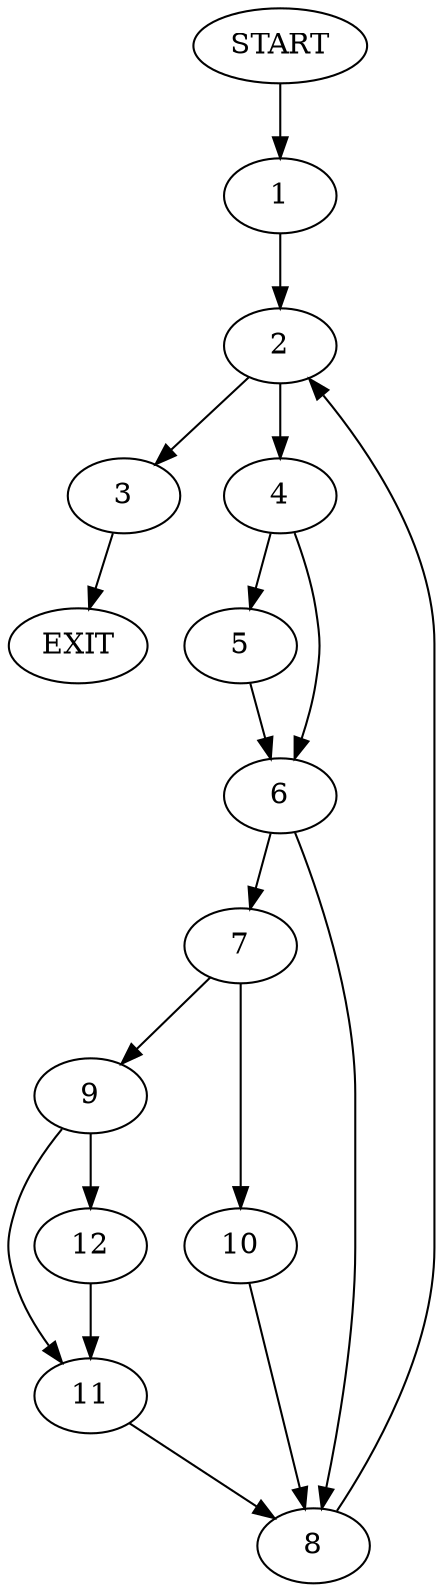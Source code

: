 digraph {
0 [label="START"]
13 [label="EXIT"]
0 -> 1
1 -> 2
2 -> 3
2 -> 4
4 -> 5
4 -> 6
3 -> 13
5 -> 6
6 -> 7
6 -> 8
7 -> 9
7 -> 10
8 -> 2
10 -> 8
9 -> 11
9 -> 12
12 -> 11
11 -> 8
}
